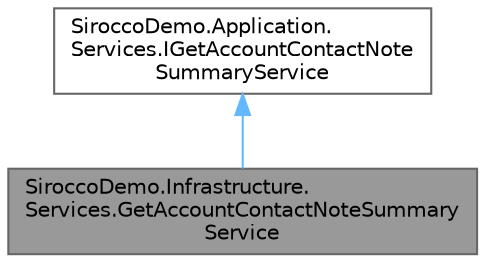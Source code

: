 digraph "SiroccoDemo.Infrastructure.Services.GetAccountContactNoteSummaryService"
{
 // LATEX_PDF_SIZE
  bgcolor="transparent";
  edge [fontname=Helvetica,fontsize=10,labelfontname=Helvetica,labelfontsize=10];
  node [fontname=Helvetica,fontsize=10,shape=box,height=0.2,width=0.4];
  Node1 [id="Node000001",label="SiroccoDemo.Infrastructure.\lServices.GetAccountContactNoteSummary\lService",height=0.2,width=0.4,color="gray40", fillcolor="grey60", style="filled", fontcolor="black",tooltip=" "];
  Node2 -> Node1 [id="edge2_Node000001_Node000002",dir="back",color="steelblue1",style="solid",tooltip=" "];
  Node2 [id="Node000002",label="SiroccoDemo.Application.\lServices.IGetAccountContactNote\lSummaryService",height=0.2,width=0.4,color="gray40", fillcolor="white", style="filled",URL="$interface_sirocco_demo_1_1_application_1_1_services_1_1_i_get_account_contact_note_summary_service.html",tooltip=" "];
}
